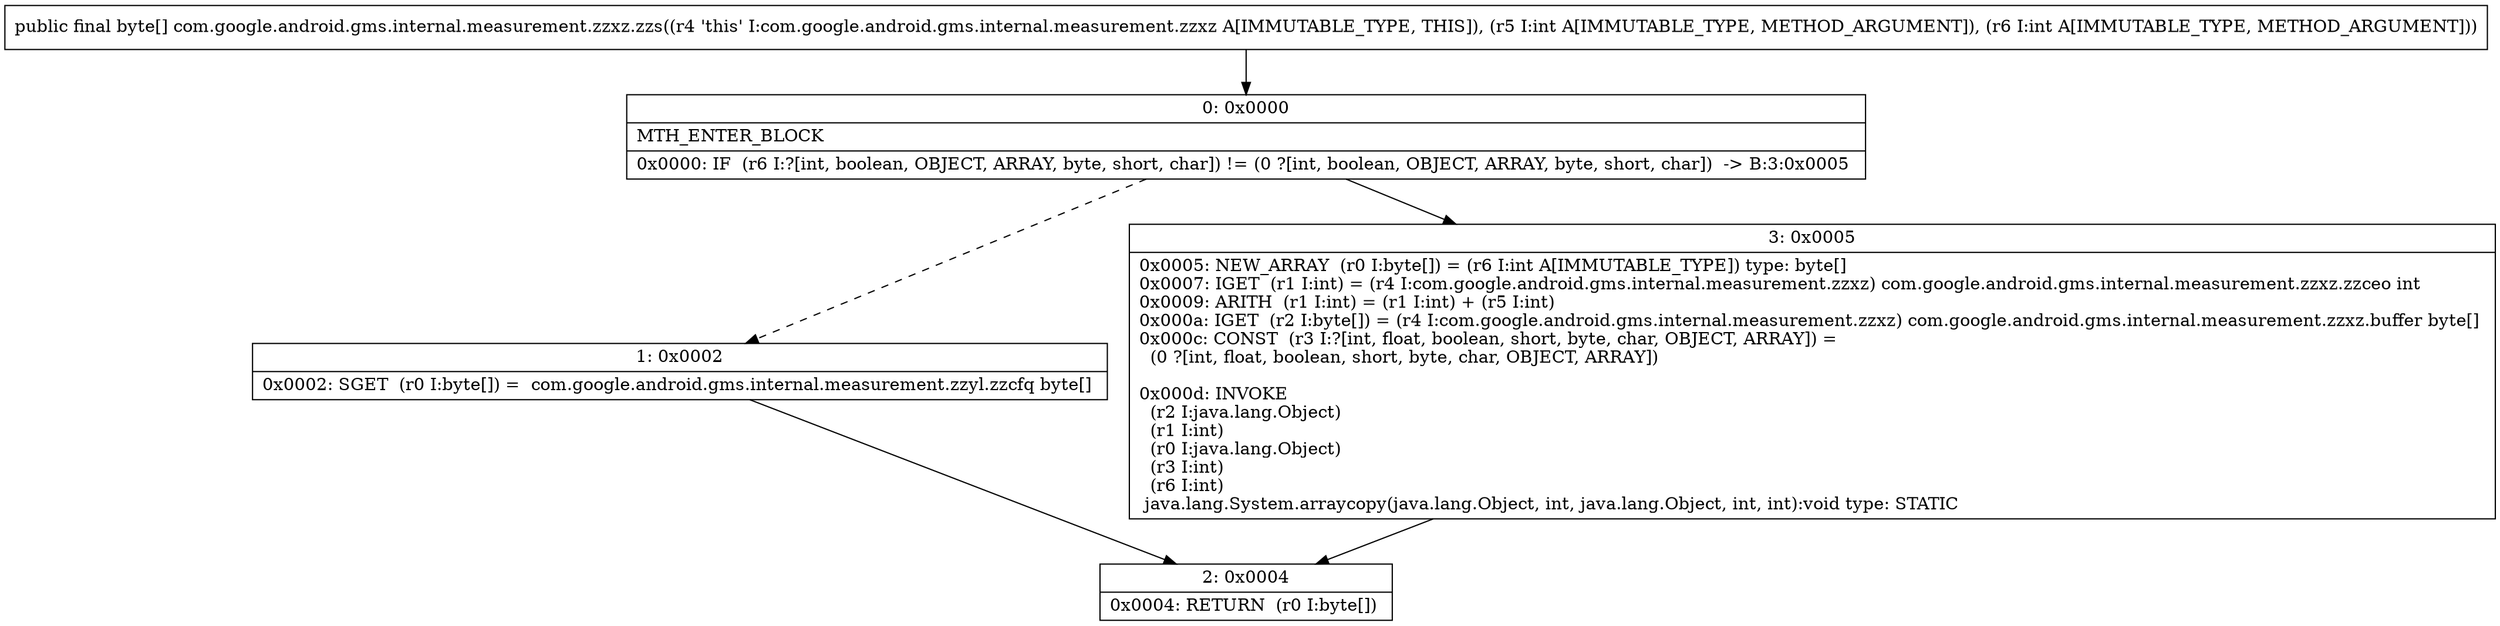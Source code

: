 digraph "CFG forcom.google.android.gms.internal.measurement.zzxz.zzs(II)[B" {
Node_0 [shape=record,label="{0\:\ 0x0000|MTH_ENTER_BLOCK\l|0x0000: IF  (r6 I:?[int, boolean, OBJECT, ARRAY, byte, short, char]) != (0 ?[int, boolean, OBJECT, ARRAY, byte, short, char])  \-\> B:3:0x0005 \l}"];
Node_1 [shape=record,label="{1\:\ 0x0002|0x0002: SGET  (r0 I:byte[]) =  com.google.android.gms.internal.measurement.zzyl.zzcfq byte[] \l}"];
Node_2 [shape=record,label="{2\:\ 0x0004|0x0004: RETURN  (r0 I:byte[]) \l}"];
Node_3 [shape=record,label="{3\:\ 0x0005|0x0005: NEW_ARRAY  (r0 I:byte[]) = (r6 I:int A[IMMUTABLE_TYPE]) type: byte[] \l0x0007: IGET  (r1 I:int) = (r4 I:com.google.android.gms.internal.measurement.zzxz) com.google.android.gms.internal.measurement.zzxz.zzceo int \l0x0009: ARITH  (r1 I:int) = (r1 I:int) + (r5 I:int) \l0x000a: IGET  (r2 I:byte[]) = (r4 I:com.google.android.gms.internal.measurement.zzxz) com.google.android.gms.internal.measurement.zzxz.buffer byte[] \l0x000c: CONST  (r3 I:?[int, float, boolean, short, byte, char, OBJECT, ARRAY]) = \l  (0 ?[int, float, boolean, short, byte, char, OBJECT, ARRAY])\l \l0x000d: INVOKE  \l  (r2 I:java.lang.Object)\l  (r1 I:int)\l  (r0 I:java.lang.Object)\l  (r3 I:int)\l  (r6 I:int)\l java.lang.System.arraycopy(java.lang.Object, int, java.lang.Object, int, int):void type: STATIC \l}"];
MethodNode[shape=record,label="{public final byte[] com.google.android.gms.internal.measurement.zzxz.zzs((r4 'this' I:com.google.android.gms.internal.measurement.zzxz A[IMMUTABLE_TYPE, THIS]), (r5 I:int A[IMMUTABLE_TYPE, METHOD_ARGUMENT]), (r6 I:int A[IMMUTABLE_TYPE, METHOD_ARGUMENT])) }"];
MethodNode -> Node_0;
Node_0 -> Node_1[style=dashed];
Node_0 -> Node_3;
Node_1 -> Node_2;
Node_3 -> Node_2;
}

